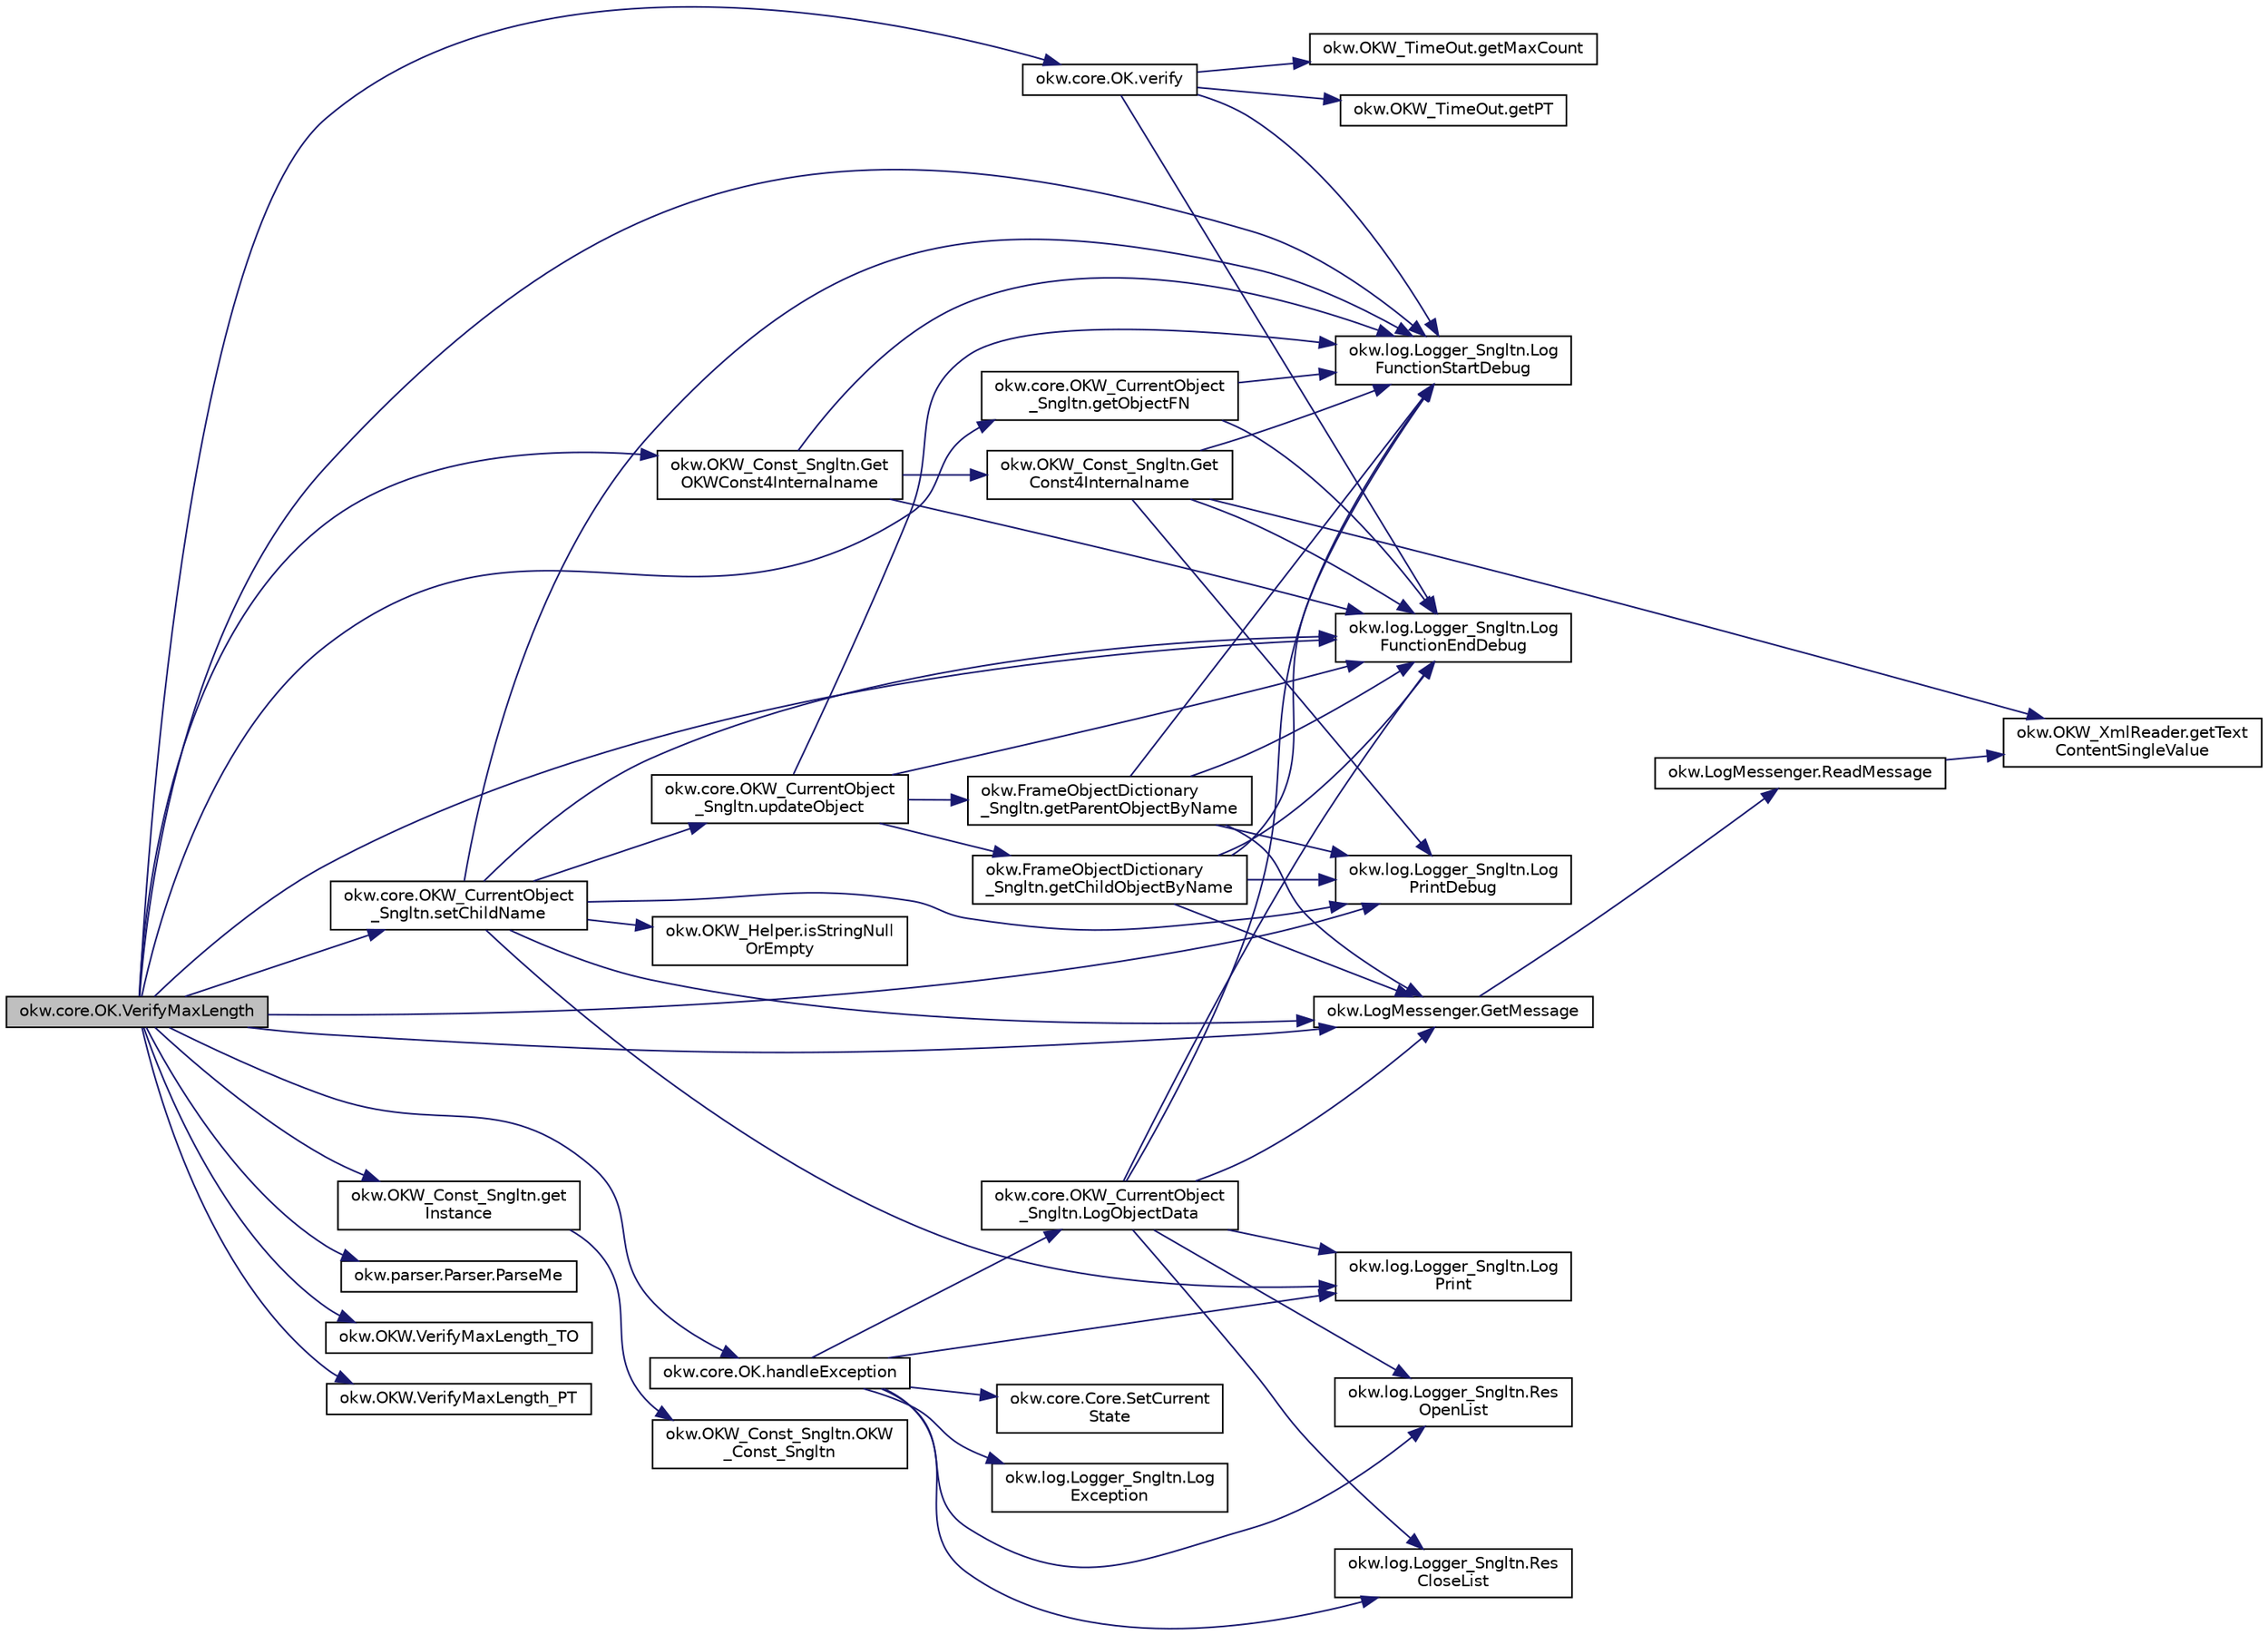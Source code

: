 digraph "okw.core.OK.VerifyMaxLength"
{
 // INTERACTIVE_SVG=YES
 // LATEX_PDF_SIZE
  edge [fontname="Helvetica",fontsize="10",labelfontname="Helvetica",labelfontsize="10"];
  node [fontname="Helvetica",fontsize="10",shape=record];
  rankdir="LR";
  Node1540 [label="okw.core.OK.VerifyMaxLength",height=0.2,width=0.4,color="black", fillcolor="grey75", style="filled", fontcolor="black",tooltip="Checks the maximum number of characters that can be entered."];
  Node1540 -> Node1541 [color="midnightblue",fontsize="10",style="solid",fontname="Helvetica"];
  Node1541 [label="okw.log.Logger_Sngltn.Log\lFunctionStartDebug",height=0.2,width=0.4,color="black", fillcolor="white", style="filled",URL="$classokw_1_1log_1_1_logger___sngltn.html#a2d4c3d22d2a52b92873ee2f3853d9c42",tooltip="LogFunctionStartDebug:"];
  Node1540 -> Node1542 [color="midnightblue",fontsize="10",style="solid",fontname="Helvetica"];
  Node1542 [label="okw.OKW_Const_Sngltn.get\lInstance",height=0.2,width=0.4,color="black", fillcolor="white", style="filled",URL="$classokw_1_1_o_k_w___const___sngltn.html#afdb8f095b58cbd870dbb8eb353e3b0bf",tooltip="Holt die einzige Instanz dieser Klasse."];
  Node1542 -> Node1543 [color="midnightblue",fontsize="10",style="solid",fontname="Helvetica"];
  Node1543 [label="okw.OKW_Const_Sngltn.OKW\l_Const_Sngltn",height=0.2,width=0.4,color="black", fillcolor="white", style="filled",URL="$classokw_1_1_o_k_w___const___sngltn.html#a8404c43fc549df30d37c369c7d6e89ae",tooltip="Privater Konstruktor ohne Parameter im Entwurfsmuster Singelton initialisiert die Klasse OKW_Const."];
  Node1540 -> Node1544 [color="midnightblue",fontsize="10",style="solid",fontname="Helvetica"];
  Node1544 [label="okw.OKW_Const_Sngltn.Get\lOKWConst4Internalname",height=0.2,width=0.4,color="black", fillcolor="white", style="filled",URL="$classokw_1_1_o_k_w___const___sngltn.html#a02c05c79f7ea6e862a81a64ce23941fd",tooltip="Methode ermittelt für Internalname und der aktuell eingestellten Sprache den Wert für OKWConst."];
  Node1544 -> Node1541 [color="midnightblue",fontsize="10",style="solid",fontname="Helvetica"];
  Node1544 -> Node1545 [color="midnightblue",fontsize="10",style="solid",fontname="Helvetica"];
  Node1545 [label="okw.OKW_Const_Sngltn.Get\lConst4Internalname",height=0.2,width=0.4,color="black", fillcolor="white", style="filled",URL="$classokw_1_1_o_k_w___const___sngltn.html#a51cde06bf07e855ba4d69ff36b9a27f7",tooltip="Methode ermittelt für Internalname und der aktuell eingestellten Sprache den Wert für Const."];
  Node1545 -> Node1541 [color="midnightblue",fontsize="10",style="solid",fontname="Helvetica"];
  Node1545 -> Node1546 [color="midnightblue",fontsize="10",style="solid",fontname="Helvetica"];
  Node1546 [label="okw.log.Logger_Sngltn.Log\lPrintDebug",height=0.2,width=0.4,color="black", fillcolor="white", style="filled",URL="$classokw_1_1log_1_1_logger___sngltn.html#a313f97c79ba4662d9daaf7f537dd02f4",tooltip="Loggt eine Nachricht."];
  Node1545 -> Node1547 [color="midnightblue",fontsize="10",style="solid",fontname="Helvetica"];
  Node1547 [label="okw.OKW_XmlReader.getText\lContentSingleValue",height=0.2,width=0.4,color="black", fillcolor="white", style="filled",URL="$classokw_1_1_o_k_w___xml_reader.html#ab920b5335a2e1429c14cc5f8e79f39eb",tooltip="Lies den TextContent eines Tag."];
  Node1545 -> Node1548 [color="midnightblue",fontsize="10",style="solid",fontname="Helvetica"];
  Node1548 [label="okw.log.Logger_Sngltn.Log\lFunctionEndDebug",height=0.2,width=0.4,color="black", fillcolor="white", style="filled",URL="$classokw_1_1log_1_1_logger___sngltn.html#a91b192a4e0381f6d02b791693d0fab84",tooltip="LogFunctionEndDebug:"];
  Node1544 -> Node1548 [color="midnightblue",fontsize="10",style="solid",fontname="Helvetica"];
  Node1540 -> Node1546 [color="midnightblue",fontsize="10",style="solid",fontname="Helvetica"];
  Node1540 -> Node1549 [color="midnightblue",fontsize="10",style="solid",fontname="Helvetica"];
  Node1549 [label="okw.LogMessenger.GetMessage",height=0.2,width=0.4,color="black", fillcolor="white", style="filled",URL="$classokw_1_1_log_messenger.html#af225d1f037d47b3b085175c09d78bdd2",tooltip="Holt die Log-Meldung für MethodeNmae/Textkey ohne weitere Parameter."];
  Node1549 -> Node1550 [color="midnightblue",fontsize="10",style="solid",fontname="Helvetica"];
  Node1550 [label="okw.LogMessenger.ReadMessage",height=0.2,width=0.4,color="black", fillcolor="white", style="filled",URL="$classokw_1_1_log_messenger.html#a530cd6ab82ec82a04206a2e976ec06e3",tooltip="Interne Kernfunktion holt die Log-Meldung mit Platzhaltern aus der XML-Datei."];
  Node1550 -> Node1547 [color="midnightblue",fontsize="10",style="solid",fontname="Helvetica"];
  Node1540 -> Node1551 [color="midnightblue",fontsize="10",style="solid",fontname="Helvetica"];
  Node1551 [label="okw.parser.Parser.ParseMe",height=0.2,width=0.4,color="black", fillcolor="white", style="filled",URL="$classokw_1_1parser_1_1_parser.html#a46afb901847316c744413ce473ecada3",tooltip="Parst einen _List&lt string&gt, ersetzt die Parser-Schlüsslewörter durch Werte."];
  Node1540 -> Node1552 [color="midnightblue",fontsize="10",style="solid",fontname="Helvetica"];
  Node1552 [label="okw.core.OKW_CurrentObject\l_Sngltn.setChildName",height=0.2,width=0.4,color="black", fillcolor="white", style="filled",URL="$classokw_1_1core_1_1_o_k_w___current_object___sngltn.html#a461fa1ff29f4bc4a9798707ea7b71849",tooltip="Setzt das Kindobjekt."];
  Node1552 -> Node1541 [color="midnightblue",fontsize="10",style="solid",fontname="Helvetica"];
  Node1552 -> Node1546 [color="midnightblue",fontsize="10",style="solid",fontname="Helvetica"];
  Node1552 -> Node1549 [color="midnightblue",fontsize="10",style="solid",fontname="Helvetica"];
  Node1552 -> Node1553 [color="midnightblue",fontsize="10",style="solid",fontname="Helvetica"];
  Node1553 [label="okw.OKW_Helper.isStringNull\lOrEmpty",height=0.2,width=0.4,color="black", fillcolor="white", style="filled",URL="$classokw_1_1_o_k_w___helper.html#a3a7ba0f42b29adf70574830688e72e4a",tooltip="Prüft ob der gegeben String fpsStrin null oder leer (\"\") ist."];
  Node1552 -> Node1554 [color="midnightblue",fontsize="10",style="solid",fontname="Helvetica"];
  Node1554 [label="okw.log.Logger_Sngltn.Log\lPrint",height=0.2,width=0.4,color="black", fillcolor="white", style="filled",URL="$classokw_1_1log_1_1_logger___sngltn.html#a8ebceaddd6cc6963ddb8e08c72ea808c",tooltip="LogPrint Function: Prints the values of expressions to the results file."];
  Node1552 -> Node1555 [color="midnightblue",fontsize="10",style="solid",fontname="Helvetica"];
  Node1555 [label="okw.core.OKW_CurrentObject\l_Sngltn.updateObject",height=0.2,width=0.4,color="black", fillcolor="white", style="filled",URL="$classokw_1_1core_1_1_o_k_w___current_object___sngltn.html#a51204f2563ba8defb737da6653705819",tooltip="Methode aktualisert zwei Werte:"];
  Node1555 -> Node1541 [color="midnightblue",fontsize="10",style="solid",fontname="Helvetica"];
  Node1555 -> Node1556 [color="midnightblue",fontsize="10",style="solid",fontname="Helvetica"];
  Node1556 [label="okw.FrameObjectDictionary\l_Sngltn.getParentObjectByName",height=0.2,width=0.4,color="black", fillcolor="white", style="filled",URL="$classokw_1_1_frame_object_dictionary___sngltn.html#aeec07d71cbebe71ec3ec4d27e86d6c5c",tooltip="Die Methode liefert das Frame-Object des gegebenen FN eines Fensterobjektes zurück."];
  Node1556 -> Node1541 [color="midnightblue",fontsize="10",style="solid",fontname="Helvetica"];
  Node1556 -> Node1546 [color="midnightblue",fontsize="10",style="solid",fontname="Helvetica"];
  Node1556 -> Node1549 [color="midnightblue",fontsize="10",style="solid",fontname="Helvetica"];
  Node1556 -> Node1548 [color="midnightblue",fontsize="10",style="solid",fontname="Helvetica"];
  Node1555 -> Node1557 [color="midnightblue",fontsize="10",style="solid",fontname="Helvetica"];
  Node1557 [label="okw.FrameObjectDictionary\l_Sngltn.getChildObjectByName",height=0.2,width=0.4,color="black", fillcolor="white", style="filled",URL="$classokw_1_1_frame_object_dictionary___sngltn.html#a0a71734828093357dfc88b5fa242e361",tooltip="Die Methode liefert das Objekt des gegebenen Kindobjekttests zurück."];
  Node1557 -> Node1541 [color="midnightblue",fontsize="10",style="solid",fontname="Helvetica"];
  Node1557 -> Node1546 [color="midnightblue",fontsize="10",style="solid",fontname="Helvetica"];
  Node1557 -> Node1549 [color="midnightblue",fontsize="10",style="solid",fontname="Helvetica"];
  Node1557 -> Node1548 [color="midnightblue",fontsize="10",style="solid",fontname="Helvetica"];
  Node1555 -> Node1548 [color="midnightblue",fontsize="10",style="solid",fontname="Helvetica"];
  Node1552 -> Node1548 [color="midnightblue",fontsize="10",style="solid",fontname="Helvetica"];
  Node1540 -> Node1558 [color="midnightblue",fontsize="10",style="solid",fontname="Helvetica"];
  Node1558 [label="okw.core.OKW_CurrentObject\l_Sngltn.getObjectFN",height=0.2,width=0.4,color="black", fillcolor="white", style="filled",URL="$classokw_1_1core_1_1_o_k_w___current_object___sngltn.html#a8a957bc040b9487a21adb41a52c56fd4",tooltip="Ermittelt den ObjektNamen des aktuellen Objektes."];
  Node1558 -> Node1541 [color="midnightblue",fontsize="10",style="solid",fontname="Helvetica"];
  Node1558 -> Node1548 [color="midnightblue",fontsize="10",style="solid",fontname="Helvetica"];
  Node1540 -> Node1559 [color="midnightblue",fontsize="10",style="solid",fontname="Helvetica"];
  Node1559 [label="okw.OKW.VerifyMaxLength_TO",height=0.2,width=0.4,color="black", fillcolor="white", style="filled",URL="$interfaceokw_1_1_o_k_w.html#af15873661409f8b1403baf03a1933074",tooltip="TimeOut in Sekunden [s] für das Schlüsselwort VerifyMaxLength."];
  Node1540 -> Node1560 [color="midnightblue",fontsize="10",style="solid",fontname="Helvetica"];
  Node1560 [label="okw.OKW.VerifyMaxLength_PT",height=0.2,width=0.4,color="black", fillcolor="white", style="filled",URL="$interfaceokw_1_1_o_k_w.html#a946ca12e7fa5e26660514889f55bbea0",tooltip="Polling Time in [ms] für das Schlüsselwort VerifyMaxLength."];
  Node1540 -> Node1561 [color="midnightblue",fontsize="10",style="solid",fontname="Helvetica"];
  Node1561 [label="okw.core.OK.verify",height=0.2,width=0.4,color="black", fillcolor="white", style="filled",URL="$classokw_1_1core_1_1_o_k.html#a72bd122dc6ef47485e602d72aeef099d",tooltip=" "];
  Node1561 -> Node1541 [color="midnightblue",fontsize="10",style="solid",fontname="Helvetica"];
  Node1561 -> Node1562 [color="midnightblue",fontsize="10",style="solid",fontname="Helvetica"];
  Node1562 [label="okw.OKW_TimeOut.getMaxCount",height=0.2,width=0.4,color="black", fillcolor="white", style="filled",URL="$classokw_1_1_o_k_w___time_out.html#adf7b9cc33db065c1f284bb5db2227b51",tooltip="Anzahl der berechnetten Zyklen."];
  Node1561 -> Node1563 [color="midnightblue",fontsize="10",style="solid",fontname="Helvetica"];
  Node1563 [label="okw.OKW_TimeOut.getPT",height=0.2,width=0.4,color="black", fillcolor="white", style="filled",URL="$classokw_1_1_o_k_w___time_out.html#ab7142e5e6adc82f308a70177c71ced2c",tooltip="Wartezeit zwischen zwei Pollings in [ms]."];
  Node1561 -> Node1548 [color="midnightblue",fontsize="10",style="solid",fontname="Helvetica"];
  Node1540 -> Node1564 [color="midnightblue",fontsize="10",style="solid",fontname="Helvetica"];
  Node1564 [label="okw.core.OK.handleException",height=0.2,width=0.4,color="black", fillcolor="white", style="filled",URL="$classokw_1_1core_1_1_o_k.html#a5a6db6a457bcb71c893f5d4eb615b2b7",tooltip="Zentrale Exception-Behandlung."];
  Node1564 -> Node1554 [color="midnightblue",fontsize="10",style="solid",fontname="Helvetica"];
  Node1564 -> Node1565 [color="midnightblue",fontsize="10",style="solid",fontname="Helvetica"];
  Node1565 [label="okw.log.Logger_Sngltn.Log\lException",height=0.2,width=0.4,color="black", fillcolor="white", style="filled",URL="$classokw_1_1log_1_1_logger___sngltn.html#aa29d396a2b9df1ac57079d777c548181",tooltip="LogException Function: Logs a Script Exception to the results file."];
  Node1564 -> Node1566 [color="midnightblue",fontsize="10",style="solid",fontname="Helvetica"];
  Node1566 [label="okw.log.Logger_Sngltn.Res\lOpenList",height=0.2,width=0.4,color="black", fillcolor="white", style="filled",URL="$classokw_1_1log_1_1_logger___sngltn.html#ab4fc711bb4c754f251372ff3b14ab9c9",tooltip="Creates a new hierarchical level in the results file."];
  Node1564 -> Node1567 [color="midnightblue",fontsize="10",style="solid",fontname="Helvetica"];
  Node1567 [label="okw.log.Logger_Sngltn.Res\lCloseList",height=0.2,width=0.4,color="black", fillcolor="white", style="filled",URL="$classokw_1_1log_1_1_logger___sngltn.html#a9b54104f7e0b4c0a473877b19dfaed56",tooltip="Closes a hierarchical level in the results file that was opened with ResOpenList."];
  Node1564 -> Node1568 [color="midnightblue",fontsize="10",style="solid",fontname="Helvetica"];
  Node1568 [label="okw.core.OKW_CurrentObject\l_Sngltn.LogObjectData",height=0.2,width=0.4,color="black", fillcolor="white", style="filled",URL="$classokw_1_1core_1_1_o_k_w___current_object___sngltn.html#a01b48f2c86a2f91909143ee9063dfd86",tooltip="Methode gibt alle wichtigen Informationen zum aktuellen Objekt aus."];
  Node1568 -> Node1541 [color="midnightblue",fontsize="10",style="solid",fontname="Helvetica"];
  Node1568 -> Node1566 [color="midnightblue",fontsize="10",style="solid",fontname="Helvetica"];
  Node1568 -> Node1554 [color="midnightblue",fontsize="10",style="solid",fontname="Helvetica"];
  Node1568 -> Node1549 [color="midnightblue",fontsize="10",style="solid",fontname="Helvetica"];
  Node1568 -> Node1567 [color="midnightblue",fontsize="10",style="solid",fontname="Helvetica"];
  Node1568 -> Node1548 [color="midnightblue",fontsize="10",style="solid",fontname="Helvetica"];
  Node1564 -> Node1569 [color="midnightblue",fontsize="10",style="solid",fontname="Helvetica"];
  Node1569 [label="okw.core.Core.SetCurrent\lState",height=0.2,width=0.4,color="black", fillcolor="white", style="filled",URL="$classokw_1_1core_1_1_core.html#aafe6e3d88e810dabf350b37058d4af97",tooltip="Setter zum Setzen des aktuellen Zustandes."];
  Node1540 -> Node1548 [color="midnightblue",fontsize="10",style="solid",fontname="Helvetica"];
}
